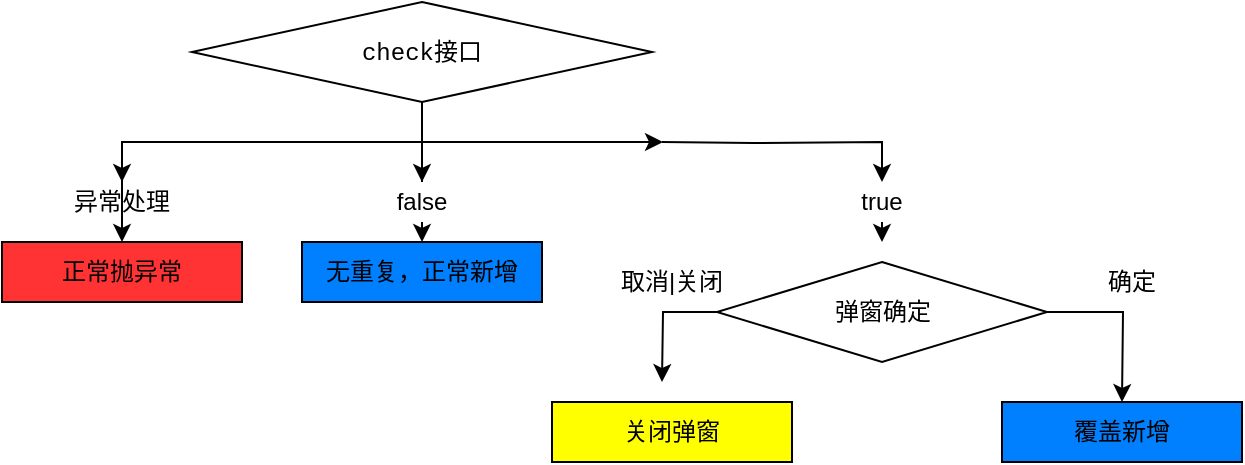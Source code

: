 <mxfile version="13.3.7" type="github">
  <diagram id="fxJlwZYWJWA6ubK8kEED" name="第 1 页">
    <mxGraphModel dx="961" dy="1131" grid="1" gridSize="10" guides="1" tooltips="1" connect="1" arrows="1" fold="1" page="1" pageScale="1" pageWidth="827" pageHeight="1169" math="0" shadow="0">
      <root>
        <mxCell id="0" />
        <mxCell id="1" parent="0" />
        <mxCell id="nNZsc2MmN0gFM6Am4K0s-14" style="edgeStyle=orthogonalEdgeStyle;rounded=0;orthogonalLoop=1;jettySize=auto;html=1;exitX=0.5;exitY=1;exitDx=0;exitDy=0;entryX=0.5;entryY=0;entryDx=0;entryDy=0;" parent="1" edge="1" source="nNZsc2MmN0gFM6Am4K0s-12">
          <mxGeometry relative="1" as="geometry">
            <mxPoint x="380" y="170" as="sourcePoint" />
            <mxPoint x="260" y="220" as="targetPoint" />
          </mxGeometry>
        </mxCell>
        <mxCell id="nNZsc2MmN0gFM6Am4K0s-16" style="edgeStyle=orthogonalEdgeStyle;rounded=0;orthogonalLoop=1;jettySize=auto;html=1;exitX=0.5;exitY=1;exitDx=0;exitDy=0;" parent="1" edge="1" source="nNZsc2MmN0gFM6Am4K0s-17">
          <mxGeometry relative="1" as="geometry">
            <mxPoint x="490" y="220" as="targetPoint" />
            <mxPoint x="380" y="170" as="sourcePoint" />
          </mxGeometry>
        </mxCell>
        <mxCell id="nNZsc2MmN0gFM6Am4K0s-9" value="&lt;div style=&quot;font-family: &amp;#34;menlo&amp;#34; , &amp;#34;monaco&amp;#34; , &amp;#34;courier new&amp;#34; , monospace ; line-height: 18px&quot;&gt;无重复，正常新增&lt;/div&gt;" style="rounded=0;whiteSpace=wrap;html=1;labelBackgroundColor=#007FFF;strokeColor=#000000;fillColor=#007FFF;" parent="1" vertex="1">
          <mxGeometry x="200" y="220" width="120" height="30" as="geometry" />
        </mxCell>
        <mxCell id="TmY6wFNfG0i638HMG6dg-7" style="edgeStyle=orthogonalEdgeStyle;rounded=0;orthogonalLoop=1;jettySize=auto;html=1;exitX=0.5;exitY=0;exitDx=0;exitDy=0;entryX=0.5;entryY=0;entryDx=0;entryDy=0;" edge="1" parent="1" source="TmY6wFNfG0i638HMG6dg-13" target="TmY6wFNfG0i638HMG6dg-12">
          <mxGeometry relative="1" as="geometry">
            <mxPoint x="110" y="210" as="targetPoint" />
            <Array as="points">
              <mxPoint x="110" y="170" />
            </Array>
          </mxGeometry>
        </mxCell>
        <mxCell id="nNZsc2MmN0gFM6Am4K0s-21" style="edgeStyle=orthogonalEdgeStyle;rounded=0;orthogonalLoop=1;jettySize=auto;html=1;exitX=0;exitY=0.5;exitDx=0;exitDy=0;" parent="1" source="nNZsc2MmN0gFM6Am4K0s-18" edge="1">
          <mxGeometry relative="1" as="geometry">
            <mxPoint x="380" y="290" as="targetPoint" />
          </mxGeometry>
        </mxCell>
        <mxCell id="nNZsc2MmN0gFM6Am4K0s-23" style="edgeStyle=orthogonalEdgeStyle;rounded=0;orthogonalLoop=1;jettySize=auto;html=1;exitX=1;exitY=0.5;exitDx=0;exitDy=0;" parent="1" source="nNZsc2MmN0gFM6Am4K0s-18" edge="1">
          <mxGeometry relative="1" as="geometry">
            <mxPoint x="610" y="300" as="targetPoint" />
          </mxGeometry>
        </mxCell>
        <mxCell id="nNZsc2MmN0gFM6Am4K0s-18" value="&lt;div style=&quot;font-family: &amp;#34;menlo&amp;#34; , &amp;#34;monaco&amp;#34; , &amp;#34;courier new&amp;#34; , monospace ; line-height: 18px&quot;&gt;弹窗确定&lt;/div&gt;" style="rhombus;whiteSpace=wrap;html=1;labelBackgroundColor=#ffffff;strokeColor=#000000;" parent="1" vertex="1">
          <mxGeometry x="407.5" y="230" width="165" height="50" as="geometry" />
        </mxCell>
        <mxCell id="nNZsc2MmN0gFM6Am4K0s-20" style="edgeStyle=orthogonalEdgeStyle;rounded=0;orthogonalLoop=1;jettySize=auto;html=1;exitX=0.5;exitY=1;exitDx=0;exitDy=0;" parent="1" source="nNZsc2MmN0gFM6Am4K0s-19" edge="1">
          <mxGeometry relative="1" as="geometry">
            <mxPoint x="380" y="170" as="targetPoint" />
          </mxGeometry>
        </mxCell>
        <mxCell id="nNZsc2MmN0gFM6Am4K0s-19" value="&lt;div style=&quot;font-family: &amp;#34;menlo&amp;#34; , &amp;#34;monaco&amp;#34; , &amp;#34;courier new&amp;#34; , monospace ; line-height: 18px&quot;&gt;check接口&lt;br&gt;&lt;/div&gt;" style="rhombus;whiteSpace=wrap;html=1;labelBackgroundColor=#ffffff;strokeColor=#000000;" parent="1" vertex="1">
          <mxGeometry x="145" y="100" width="230" height="50" as="geometry" />
        </mxCell>
        <mxCell id="nNZsc2MmN0gFM6Am4K0s-25" value="取消|关闭" style="text;html=1;strokeColor=none;fillColor=none;align=center;verticalAlign=middle;whiteSpace=wrap;rounded=0;labelBackgroundColor=#ffffff;" parent="1" vertex="1">
          <mxGeometry x="350" y="230" width="70" height="20" as="geometry" />
        </mxCell>
        <mxCell id="nNZsc2MmN0gFM6Am4K0s-26" value="确定" style="text;html=1;strokeColor=none;fillColor=none;align=center;verticalAlign=middle;whiteSpace=wrap;rounded=0;labelBackgroundColor=#ffffff;" parent="1" vertex="1">
          <mxGeometry x="580" y="230" width="70" height="20" as="geometry" />
        </mxCell>
        <mxCell id="nNZsc2MmN0gFM6Am4K0s-12" value="false" style="text;html=1;strokeColor=none;fillColor=none;align=center;verticalAlign=middle;whiteSpace=wrap;rounded=0;labelBackgroundColor=#ffffff;" parent="1" vertex="1">
          <mxGeometry x="240" y="190" width="40" height="20" as="geometry" />
        </mxCell>
        <mxCell id="TmY6wFNfG0i638HMG6dg-8" style="edgeStyle=orthogonalEdgeStyle;rounded=0;orthogonalLoop=1;jettySize=auto;html=1;entryX=0.5;entryY=0;entryDx=0;entryDy=0;" edge="1" parent="1" target="nNZsc2MmN0gFM6Am4K0s-12">
          <mxGeometry relative="1" as="geometry">
            <mxPoint x="290" y="170" as="sourcePoint" />
            <mxPoint x="260" y="220" as="targetPoint" />
          </mxGeometry>
        </mxCell>
        <mxCell id="nNZsc2MmN0gFM6Am4K0s-17" value="true" style="text;html=1;strokeColor=none;fillColor=none;align=center;verticalAlign=middle;whiteSpace=wrap;rounded=0;labelBackgroundColor=#ffffff;" parent="1" vertex="1">
          <mxGeometry x="470" y="190" width="40" height="20" as="geometry" />
        </mxCell>
        <mxCell id="TmY6wFNfG0i638HMG6dg-11" style="edgeStyle=orthogonalEdgeStyle;rounded=0;orthogonalLoop=1;jettySize=auto;html=1;exitX=0.5;exitY=1;exitDx=0;exitDy=0;" edge="1" parent="1" target="nNZsc2MmN0gFM6Am4K0s-17">
          <mxGeometry relative="1" as="geometry">
            <mxPoint x="490" y="220" as="targetPoint" />
            <mxPoint x="380" y="170" as="sourcePoint" />
          </mxGeometry>
        </mxCell>
        <mxCell id="TmY6wFNfG0i638HMG6dg-12" value="&lt;div style=&quot;font-family: &amp;quot;menlo&amp;quot; , &amp;quot;monaco&amp;quot; , &amp;quot;courier new&amp;quot; , monospace ; line-height: 18px&quot;&gt;正常抛异常&lt;/div&gt;" style="rounded=0;whiteSpace=wrap;html=1;labelBackgroundColor=#FF3333;strokeColor=#000000;fillColor=#FF3333;" vertex="1" parent="1">
          <mxGeometry x="50" y="220" width="120" height="30" as="geometry" />
        </mxCell>
        <mxCell id="TmY6wFNfG0i638HMG6dg-14" style="edgeStyle=orthogonalEdgeStyle;rounded=0;orthogonalLoop=1;jettySize=auto;html=1;exitX=0.5;exitY=0;exitDx=0;exitDy=0;entryX=0.5;entryY=0;entryDx=0;entryDy=0;" edge="1" parent="1" source="nNZsc2MmN0gFM6Am4K0s-12" target="TmY6wFNfG0i638HMG6dg-13">
          <mxGeometry relative="1" as="geometry">
            <mxPoint x="110" y="220" as="targetPoint" />
            <mxPoint x="260" y="190" as="sourcePoint" />
            <Array as="points">
              <mxPoint x="260" y="170" />
            </Array>
          </mxGeometry>
        </mxCell>
        <mxCell id="TmY6wFNfG0i638HMG6dg-13" value="异常处理" style="text;html=1;strokeColor=none;fillColor=none;align=center;verticalAlign=middle;whiteSpace=wrap;rounded=0;" vertex="1" parent="1">
          <mxGeometry x="80" y="190" width="60" height="20" as="geometry" />
        </mxCell>
        <mxCell id="TmY6wFNfG0i638HMG6dg-15" value="&lt;div style=&quot;font-family: &amp;#34;menlo&amp;#34; , &amp;#34;monaco&amp;#34; , &amp;#34;courier new&amp;#34; , monospace ; line-height: 18px&quot;&gt;覆盖新增&lt;/div&gt;" style="rounded=0;whiteSpace=wrap;html=1;labelBackgroundColor=#007FFF;strokeColor=#000000;fillColor=#007FFF;" vertex="1" parent="1">
          <mxGeometry x="550" y="300" width="120" height="30" as="geometry" />
        </mxCell>
        <mxCell id="TmY6wFNfG0i638HMG6dg-16" value="&lt;div style=&quot;font-family: &amp;#34;menlo&amp;#34; , &amp;#34;monaco&amp;#34; , &amp;#34;courier new&amp;#34; , monospace ; line-height: 18px&quot;&gt;关闭弹窗&lt;/div&gt;" style="rounded=0;whiteSpace=wrap;html=1;labelBackgroundColor=#FFFF00;strokeColor=#000000;fillColor=#FFFF00;" vertex="1" parent="1">
          <mxGeometry x="325" y="300" width="120" height="30" as="geometry" />
        </mxCell>
      </root>
    </mxGraphModel>
  </diagram>
</mxfile>
